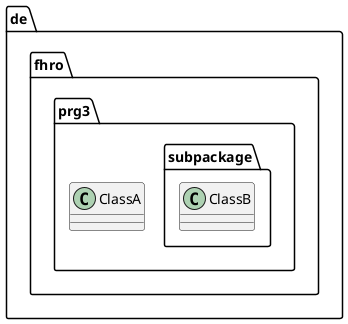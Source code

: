 @startuml Packages

package de.fhro.prg3 {
    class ClassA {

    }

    package de.fhro.prg3.subpackage {
        class ClassB {

        }
    }
}

@enduml